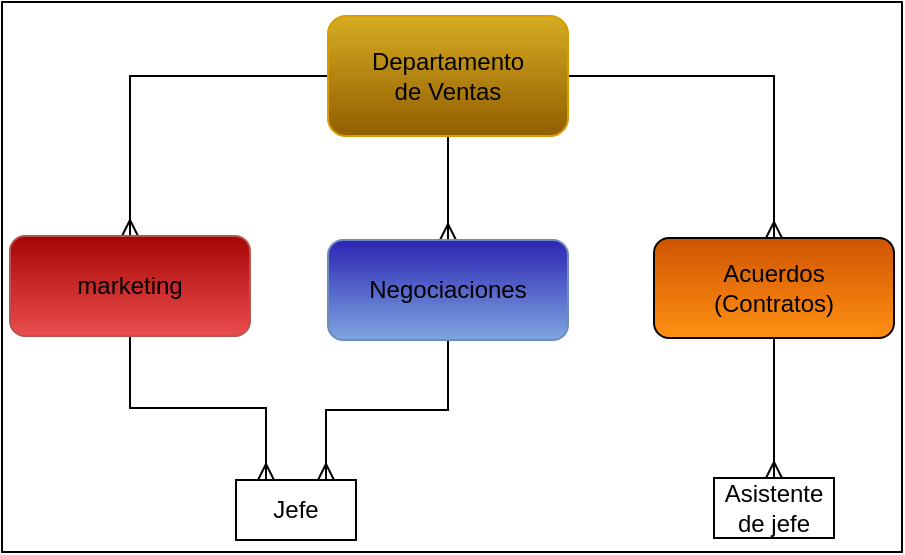 <mxfile version="21.4.0" type="github">
  <diagram name="Página-1" id="qiitNDDvcItFLZ3ub5Gt">
    <mxGraphModel dx="794" dy="386" grid="1" gridSize="10" guides="1" tooltips="1" connect="1" arrows="1" fold="1" page="1" pageScale="1" pageWidth="827" pageHeight="1169" math="0" shadow="0">
      <root>
        <mxCell id="0" />
        <mxCell id="1" parent="0" />
        <mxCell id="sgzJclYdW-gzY32w4yZL-18" value="" style="whiteSpace=wrap;html=1;fillColor=none;" vertex="1" parent="1">
          <mxGeometry x="195" y="81" width="450" height="275" as="geometry" />
        </mxCell>
        <mxCell id="sgzJclYdW-gzY32w4yZL-7" style="edgeStyle=orthogonalEdgeStyle;rounded=0;orthogonalLoop=1;jettySize=auto;html=1;endArrow=ERmany;endFill=0;" edge="1" parent="1" source="sgzJclYdW-gzY32w4yZL-1" target="sgzJclYdW-gzY32w4yZL-4">
          <mxGeometry relative="1" as="geometry" />
        </mxCell>
        <mxCell id="sgzJclYdW-gzY32w4yZL-8" style="edgeStyle=orthogonalEdgeStyle;rounded=0;orthogonalLoop=1;jettySize=auto;html=1;endArrow=ERmany;endFill=0;" edge="1" parent="1" source="sgzJclYdW-gzY32w4yZL-1" target="sgzJclYdW-gzY32w4yZL-6">
          <mxGeometry relative="1" as="geometry" />
        </mxCell>
        <mxCell id="sgzJclYdW-gzY32w4yZL-9" style="edgeStyle=orthogonalEdgeStyle;rounded=0;orthogonalLoop=1;jettySize=auto;html=1;entryX=0.5;entryY=0;entryDx=0;entryDy=0;endArrow=ERmany;endFill=0;" edge="1" parent="1" source="sgzJclYdW-gzY32w4yZL-1" target="sgzJclYdW-gzY32w4yZL-5">
          <mxGeometry relative="1" as="geometry" />
        </mxCell>
        <mxCell id="sgzJclYdW-gzY32w4yZL-1" value="&lt;div&gt;Departamento &lt;br&gt;&lt;/div&gt;&lt;div&gt;de Ventas&lt;/div&gt;" style="rounded=1;whiteSpace=wrap;html=1;fillColor=#D6AC22;strokeColor=#d79b00;gradientColor=#915E00;" vertex="1" parent="1">
          <mxGeometry x="358" y="88" width="120" height="60" as="geometry" />
        </mxCell>
        <mxCell id="sgzJclYdW-gzY32w4yZL-14" style="edgeStyle=orthogonalEdgeStyle;rounded=0;orthogonalLoop=1;jettySize=auto;html=1;entryX=0.25;entryY=0;entryDx=0;entryDy=0;endArrow=ERmany;endFill=0;" edge="1" parent="1" source="sgzJclYdW-gzY32w4yZL-4" target="sgzJclYdW-gzY32w4yZL-10">
          <mxGeometry relative="1" as="geometry" />
        </mxCell>
        <mxCell id="sgzJclYdW-gzY32w4yZL-4" value="marketing" style="rounded=1;whiteSpace=wrap;html=1;fillColor=#A60505;gradientColor=#EA4D4D;strokeColor=#b85450;" vertex="1" parent="1">
          <mxGeometry x="199" y="198" width="120" height="50" as="geometry" />
        </mxCell>
        <mxCell id="sgzJclYdW-gzY32w4yZL-13" style="edgeStyle=orthogonalEdgeStyle;rounded=0;orthogonalLoop=1;jettySize=auto;html=1;entryX=0.75;entryY=0;entryDx=0;entryDy=0;endArrow=ERmany;endFill=0;" edge="1" parent="1" source="sgzJclYdW-gzY32w4yZL-5" target="sgzJclYdW-gzY32w4yZL-10">
          <mxGeometry relative="1" as="geometry" />
        </mxCell>
        <mxCell id="sgzJclYdW-gzY32w4yZL-5" value="Negociaciones" style="rounded=1;whiteSpace=wrap;html=1;fillColor=#2D24B3;gradientColor=#7ea6e0;strokeColor=#6c8ebf;" vertex="1" parent="1">
          <mxGeometry x="358" y="200" width="120" height="50" as="geometry" />
        </mxCell>
        <mxCell id="sgzJclYdW-gzY32w4yZL-15" style="edgeStyle=orthogonalEdgeStyle;rounded=0;orthogonalLoop=1;jettySize=auto;html=1;entryX=0.5;entryY=0;entryDx=0;entryDy=0;endArrow=ERmany;endFill=0;" edge="1" parent="1" source="sgzJclYdW-gzY32w4yZL-6" target="sgzJclYdW-gzY32w4yZL-11">
          <mxGeometry relative="1" as="geometry" />
        </mxCell>
        <mxCell id="sgzJclYdW-gzY32w4yZL-6" value="&lt;div&gt;Acuerdos&lt;/div&gt;&lt;div&gt;(Contratos)&lt;/div&gt;" style="rounded=1;whiteSpace=wrap;html=1;fillColor=#CF5402;gradientColor=#FF9012;" vertex="1" parent="1">
          <mxGeometry x="521" y="199" width="120" height="50" as="geometry" />
        </mxCell>
        <mxCell id="sgzJclYdW-gzY32w4yZL-10" value="Jefe" style="rounded=0;whiteSpace=wrap;html=1;" vertex="1" parent="1">
          <mxGeometry x="312" y="320" width="60" height="30" as="geometry" />
        </mxCell>
        <mxCell id="sgzJclYdW-gzY32w4yZL-11" value="&lt;div&gt;Asistente&lt;/div&gt;&lt;div&gt;de jefe&lt;/div&gt;" style="rounded=0;whiteSpace=wrap;html=1;" vertex="1" parent="1">
          <mxGeometry x="551" y="319" width="60" height="30" as="geometry" />
        </mxCell>
      </root>
    </mxGraphModel>
  </diagram>
</mxfile>
